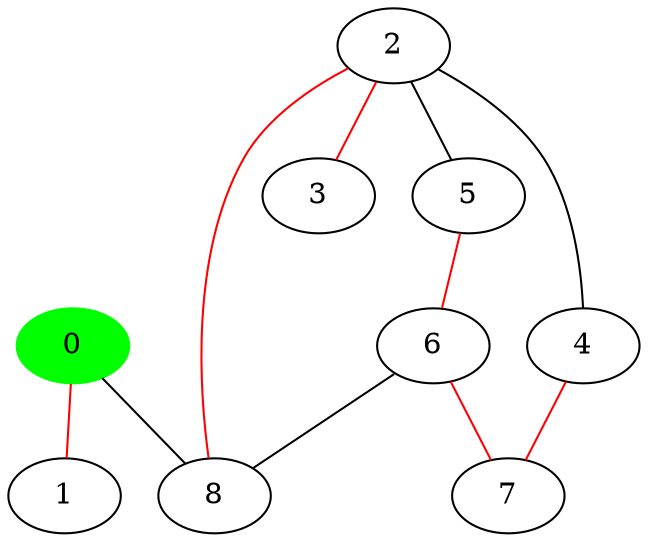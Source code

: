 graph dfs {
      0  [color = green, style = filled];
      0 -- 1 [color=red] ;
      0 -- 8 ;
      1 ;
      2 -- 3 [color=red] ;
      2 -- 4 ;
      2 -- 5 ;
      2 -- 8 [color=red] ;
      3 ;
      4 -- 7 [color=red] ;
      5 -- 6 [color=red] ;
      6 -- 7 [color=red] ;
      6 -- 8 ;
      7 ;
      8 
}